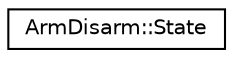 digraph "Graphical Class Hierarchy"
{
 // LATEX_PDF_SIZE
  edge [fontname="Helvetica",fontsize="10",labelfontname="Helvetica",labelfontsize="10"];
  node [fontname="Helvetica",fontsize="10",shape=record];
  rankdir="LR";
  Node0 [label="ArmDisarm::State",height=0.2,width=0.4,color="black", fillcolor="white", style="filled",URL="$structArmDisarm_1_1State.html",tooltip=" "];
}
